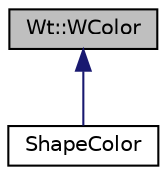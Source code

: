 digraph "Wt::WColor"
{
 // LATEX_PDF_SIZE
  edge [fontname="Helvetica",fontsize="10",labelfontname="Helvetica",labelfontsize="10"];
  node [fontname="Helvetica",fontsize="10",shape=record];
  Node1 [label="Wt::WColor",height=0.2,width=0.4,color="black", fillcolor="grey75", style="filled", fontcolor="black",tooltip="A value class that defines a color."];
  Node1 -> Node2 [dir="back",color="midnightblue",fontsize="10",style="solid",fontname="Helvetica"];
  Node2 [label="ShapeColor",height=0.2,width=0.4,color="black", fillcolor="white", style="filled",URL="$classShapeColor.html",tooltip=" "];
}
